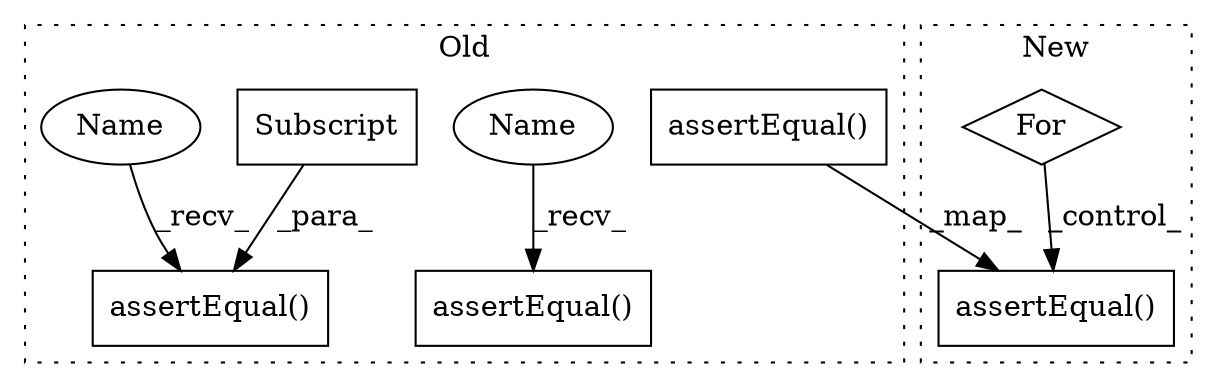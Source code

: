 digraph G {
subgraph cluster0 {
1 [label="assertEqual()" a="75" s="1739,1793" l="17,1" shape="box"];
3 [label="assertEqual()" a="75" s="1678,1733" l="17,1" shape="box"];
5 [label="assertEqual()" a="75" s="1799,1852" l="17,1" shape="box"];
6 [label="Subscript" a="63" s="1695,0" l="17,0" shape="box"];
7 [label="Name" a="87" s="1739" l="4" shape="ellipse"];
8 [label="Name" a="87" s="1678" l="4" shape="ellipse"];
label = "Old";
style="dotted";
}
subgraph cluster1 {
2 [label="For" a="107" s="1741,1769" l="4,8" shape="diamond"];
4 [label="assertEqual()" a="75" s="1909,1963" l="17,1" shape="box"];
label = "New";
style="dotted";
}
2 -> 4 [label="_control_"];
5 -> 4 [label="_map_"];
6 -> 3 [label="_para_"];
7 -> 1 [label="_recv_"];
8 -> 3 [label="_recv_"];
}